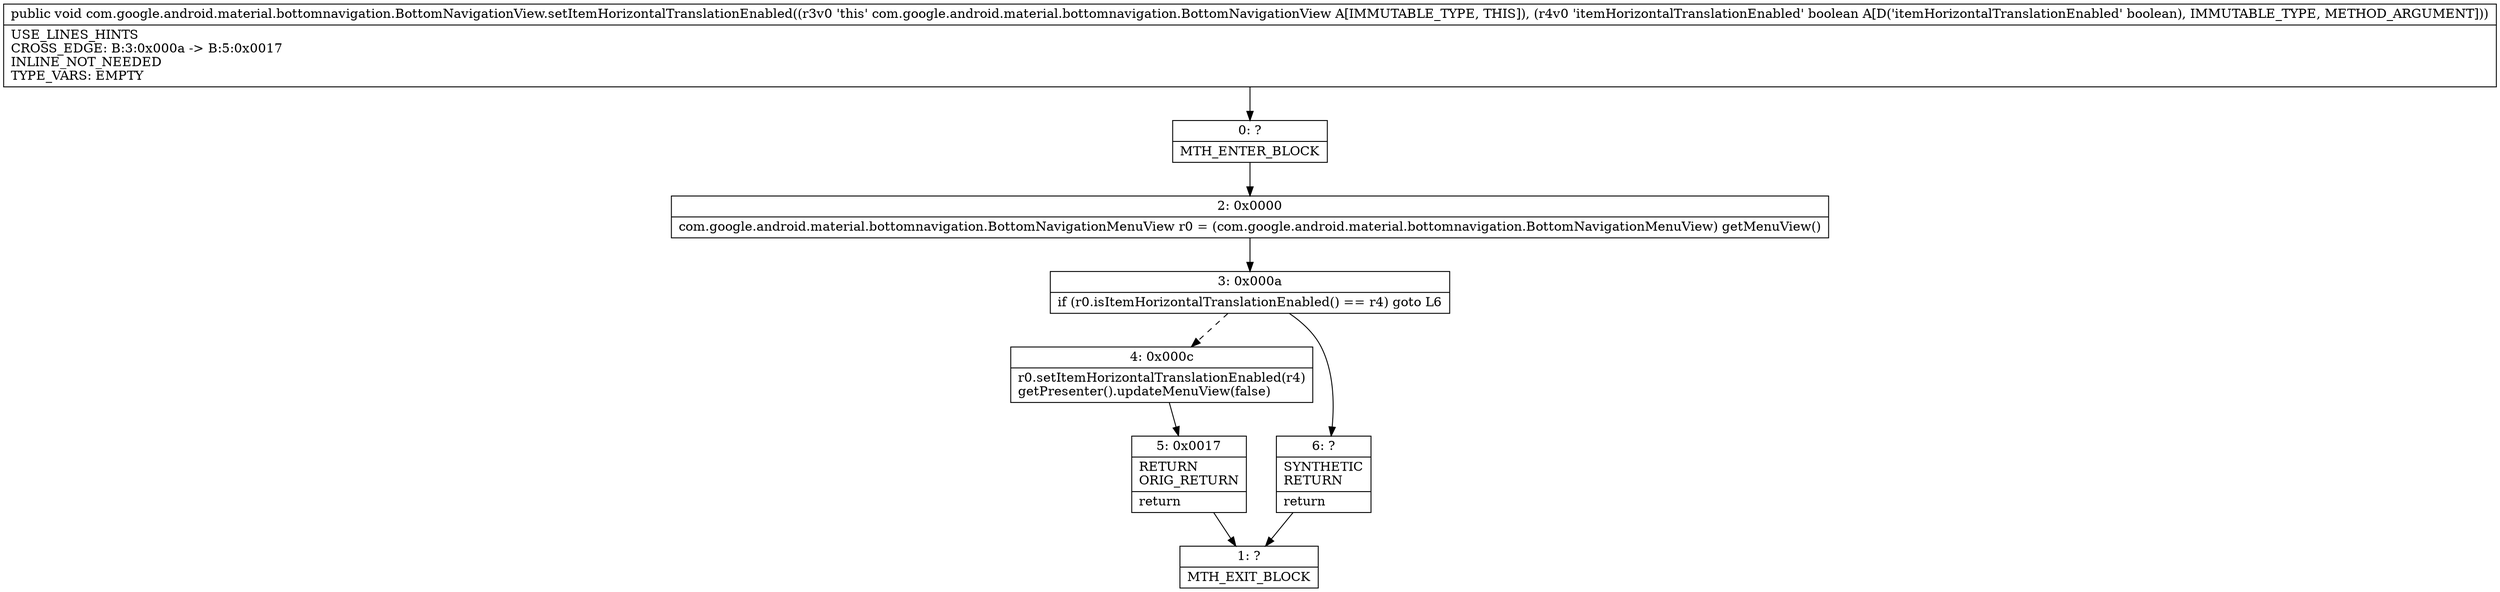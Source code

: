 digraph "CFG forcom.google.android.material.bottomnavigation.BottomNavigationView.setItemHorizontalTranslationEnabled(Z)V" {
Node_0 [shape=record,label="{0\:\ ?|MTH_ENTER_BLOCK\l}"];
Node_2 [shape=record,label="{2\:\ 0x0000|com.google.android.material.bottomnavigation.BottomNavigationMenuView r0 = (com.google.android.material.bottomnavigation.BottomNavigationMenuView) getMenuView()\l}"];
Node_3 [shape=record,label="{3\:\ 0x000a|if (r0.isItemHorizontalTranslationEnabled() == r4) goto L6\l}"];
Node_4 [shape=record,label="{4\:\ 0x000c|r0.setItemHorizontalTranslationEnabled(r4)\lgetPresenter().updateMenuView(false)\l}"];
Node_5 [shape=record,label="{5\:\ 0x0017|RETURN\lORIG_RETURN\l|return\l}"];
Node_1 [shape=record,label="{1\:\ ?|MTH_EXIT_BLOCK\l}"];
Node_6 [shape=record,label="{6\:\ ?|SYNTHETIC\lRETURN\l|return\l}"];
MethodNode[shape=record,label="{public void com.google.android.material.bottomnavigation.BottomNavigationView.setItemHorizontalTranslationEnabled((r3v0 'this' com.google.android.material.bottomnavigation.BottomNavigationView A[IMMUTABLE_TYPE, THIS]), (r4v0 'itemHorizontalTranslationEnabled' boolean A[D('itemHorizontalTranslationEnabled' boolean), IMMUTABLE_TYPE, METHOD_ARGUMENT]))  | USE_LINES_HINTS\lCROSS_EDGE: B:3:0x000a \-\> B:5:0x0017\lINLINE_NOT_NEEDED\lTYPE_VARS: EMPTY\l}"];
MethodNode -> Node_0;Node_0 -> Node_2;
Node_2 -> Node_3;
Node_3 -> Node_4[style=dashed];
Node_3 -> Node_6;
Node_4 -> Node_5;
Node_5 -> Node_1;
Node_6 -> Node_1;
}

